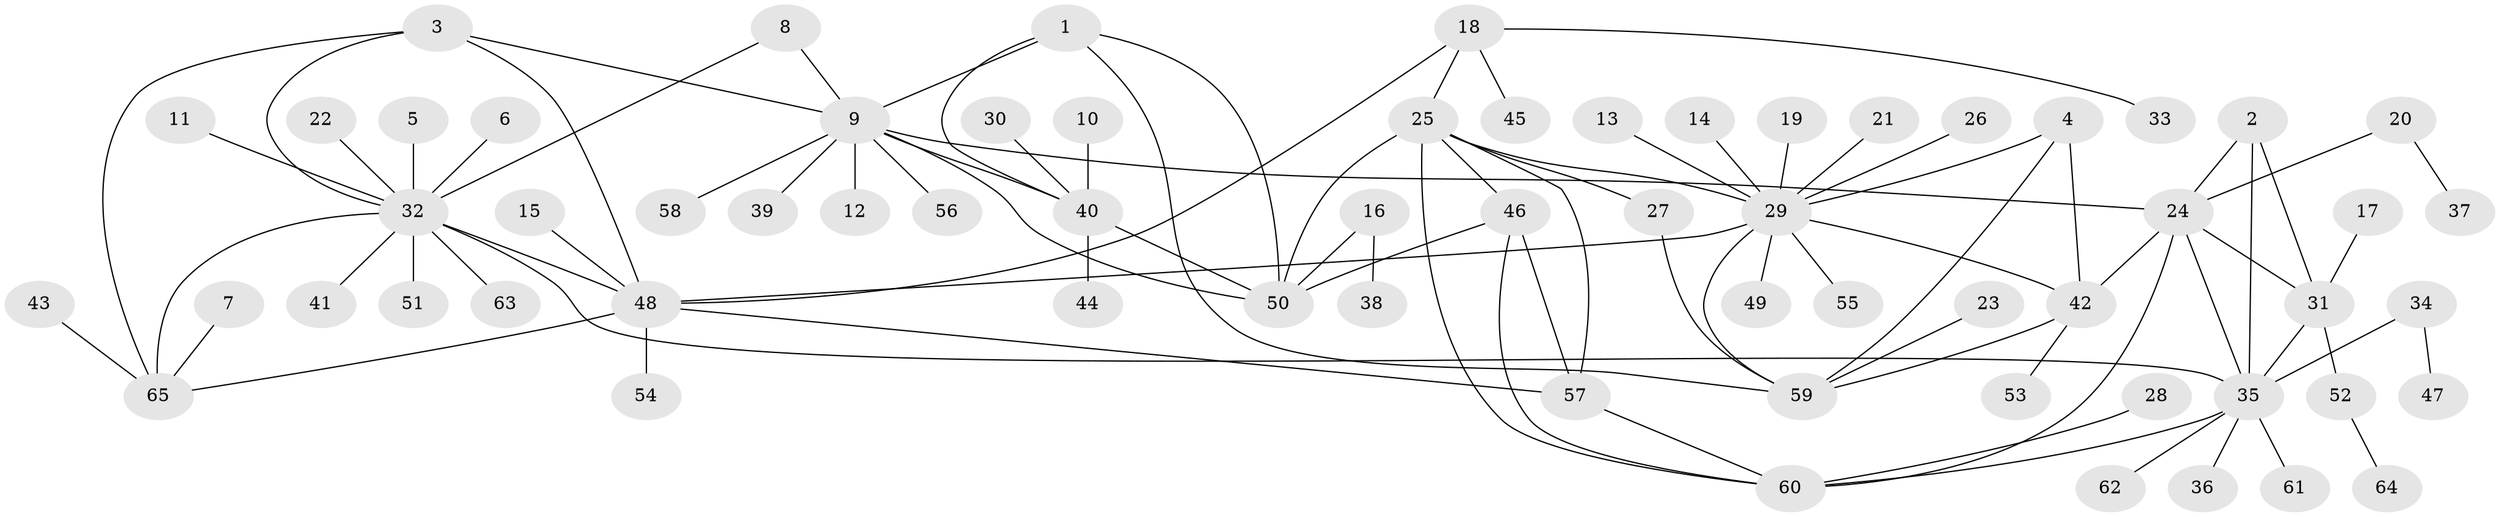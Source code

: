 // original degree distribution, {7: 0.043478260869565216, 6: 0.043478260869565216, 11: 0.010869565217391304, 4: 0.03260869565217391, 3: 0.05434782608695652, 10: 0.010869565217391304, 5: 0.021739130434782608, 8: 0.010869565217391304, 9: 0.010869565217391304, 13: 0.021739130434782608, 1: 0.5978260869565217, 2: 0.14130434782608695}
// Generated by graph-tools (version 1.1) at 2025/37/03/04/25 23:37:42]
// undirected, 65 vertices, 90 edges
graph export_dot {
  node [color=gray90,style=filled];
  1;
  2;
  3;
  4;
  5;
  6;
  7;
  8;
  9;
  10;
  11;
  12;
  13;
  14;
  15;
  16;
  17;
  18;
  19;
  20;
  21;
  22;
  23;
  24;
  25;
  26;
  27;
  28;
  29;
  30;
  31;
  32;
  33;
  34;
  35;
  36;
  37;
  38;
  39;
  40;
  41;
  42;
  43;
  44;
  45;
  46;
  47;
  48;
  49;
  50;
  51;
  52;
  53;
  54;
  55;
  56;
  57;
  58;
  59;
  60;
  61;
  62;
  63;
  64;
  65;
  1 -- 9 [weight=1.0];
  1 -- 40 [weight=1.0];
  1 -- 50 [weight=1.0];
  1 -- 59 [weight=1.0];
  2 -- 24 [weight=1.0];
  2 -- 31 [weight=1.0];
  2 -- 35 [weight=1.0];
  3 -- 9 [weight=1.0];
  3 -- 32 [weight=1.0];
  3 -- 48 [weight=1.0];
  3 -- 65 [weight=1.0];
  4 -- 29 [weight=1.0];
  4 -- 42 [weight=1.0];
  4 -- 59 [weight=1.0];
  5 -- 32 [weight=1.0];
  6 -- 32 [weight=1.0];
  7 -- 65 [weight=1.0];
  8 -- 9 [weight=1.0];
  8 -- 32 [weight=1.0];
  9 -- 12 [weight=1.0];
  9 -- 24 [weight=1.0];
  9 -- 39 [weight=1.0];
  9 -- 40 [weight=1.0];
  9 -- 50 [weight=1.0];
  9 -- 56 [weight=1.0];
  9 -- 58 [weight=1.0];
  10 -- 40 [weight=1.0];
  11 -- 32 [weight=1.0];
  13 -- 29 [weight=1.0];
  14 -- 29 [weight=1.0];
  15 -- 48 [weight=1.0];
  16 -- 38 [weight=1.0];
  16 -- 50 [weight=1.0];
  17 -- 31 [weight=1.0];
  18 -- 25 [weight=1.0];
  18 -- 33 [weight=1.0];
  18 -- 45 [weight=1.0];
  18 -- 48 [weight=1.0];
  19 -- 29 [weight=1.0];
  20 -- 24 [weight=1.0];
  20 -- 37 [weight=1.0];
  21 -- 29 [weight=1.0];
  22 -- 32 [weight=1.0];
  23 -- 59 [weight=1.0];
  24 -- 31 [weight=1.0];
  24 -- 35 [weight=1.0];
  24 -- 42 [weight=1.0];
  24 -- 60 [weight=1.0];
  25 -- 27 [weight=1.0];
  25 -- 29 [weight=1.0];
  25 -- 46 [weight=1.0];
  25 -- 50 [weight=1.0];
  25 -- 57 [weight=1.0];
  25 -- 60 [weight=1.0];
  26 -- 29 [weight=1.0];
  27 -- 59 [weight=1.0];
  28 -- 60 [weight=1.0];
  29 -- 42 [weight=1.0];
  29 -- 48 [weight=1.0];
  29 -- 49 [weight=1.0];
  29 -- 55 [weight=1.0];
  29 -- 59 [weight=1.0];
  30 -- 40 [weight=1.0];
  31 -- 35 [weight=1.0];
  31 -- 52 [weight=1.0];
  32 -- 35 [weight=1.0];
  32 -- 41 [weight=1.0];
  32 -- 48 [weight=1.0];
  32 -- 51 [weight=1.0];
  32 -- 63 [weight=1.0];
  32 -- 65 [weight=1.0];
  34 -- 35 [weight=1.0];
  34 -- 47 [weight=1.0];
  35 -- 36 [weight=1.0];
  35 -- 60 [weight=1.0];
  35 -- 61 [weight=1.0];
  35 -- 62 [weight=1.0];
  40 -- 44 [weight=1.0];
  40 -- 50 [weight=1.0];
  42 -- 53 [weight=1.0];
  42 -- 59 [weight=1.0];
  43 -- 65 [weight=1.0];
  46 -- 50 [weight=1.0];
  46 -- 57 [weight=1.0];
  46 -- 60 [weight=1.0];
  48 -- 54 [weight=1.0];
  48 -- 57 [weight=1.0];
  48 -- 65 [weight=1.0];
  52 -- 64 [weight=1.0];
  57 -- 60 [weight=1.0];
}
